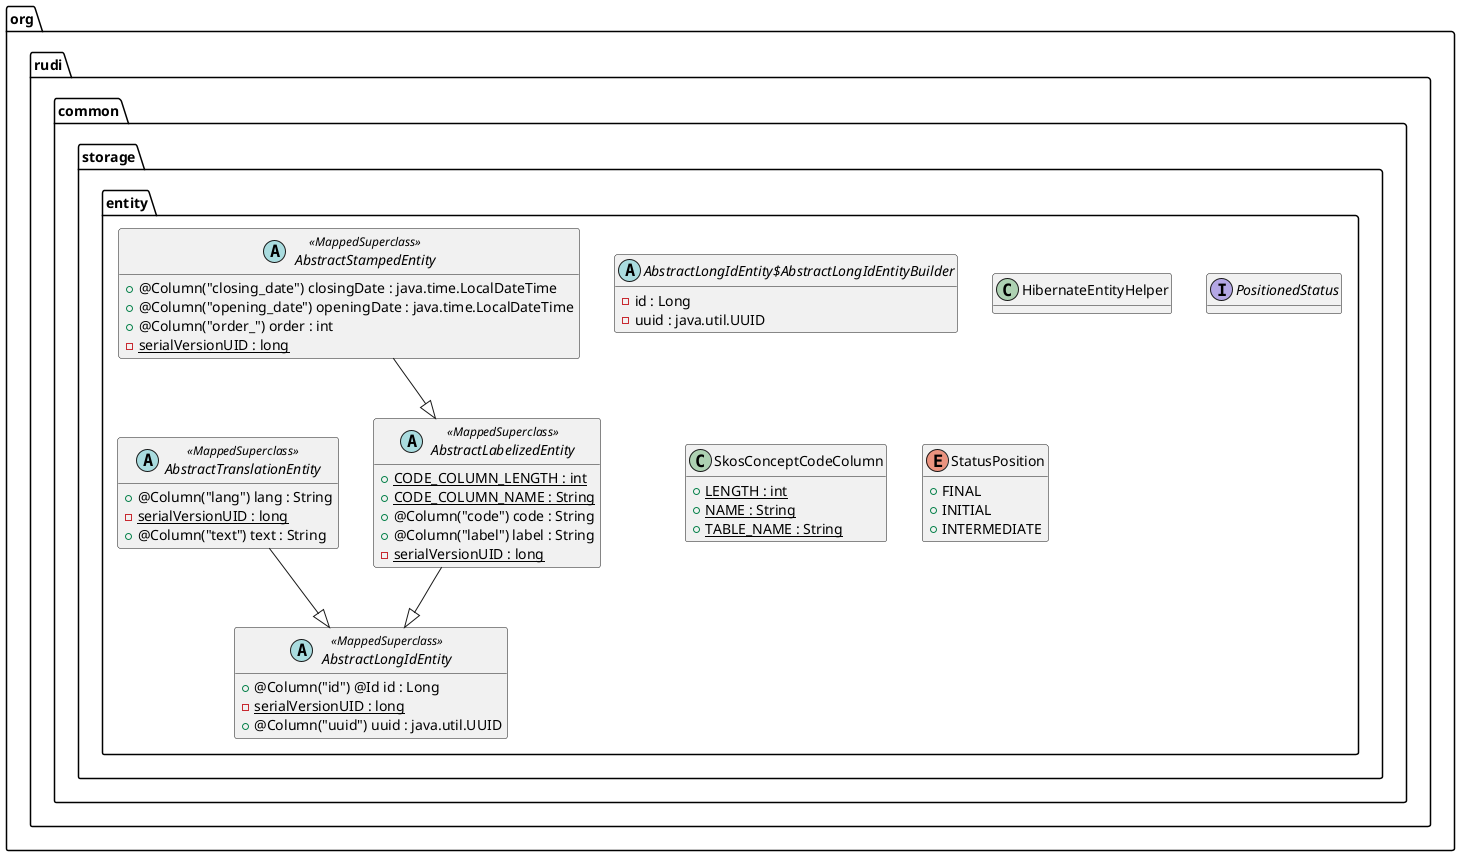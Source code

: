 @startuml

abstract class org.rudi.common.storage.entity.AbstractLabelizedEntity <<MappedSuperclass>>  {
	{field} {static} +CODE_COLUMN_LENGTH : int
	{field} {static} +CODE_COLUMN_NAME : String
	{field} +@Column("code") code : String
	{field} +@Column("label") label : String
	{field} {static} -serialVersionUID : long
	{method} +equals ( paramObject1 : Object ) : boolean
	{method} +hashCode () : int
	{method} +toString () : String
}


abstract class org.rudi.common.storage.entity.AbstractLongIdEntity <<MappedSuperclass>>  {
	{field} +@Column("id") @Id id : Long
	{field} {static} -serialVersionUID : long
	{field} +@Column("uuid") uuid : java.util.UUID
	{method} +equals ( paramObject1 : Object ) : boolean
	{method} +hashCode () : int
	{method} +toString () : String
}


abstract class org.rudi.common.storage.entity.AbstractLongIdEntity$AbstractLongIdEntityBuilder {
	{field} -id : Long
	{field} -uuid : java.util.UUID
	{method}  {abstract} +build () : org.rudi.common.storage.entity.AbstractLongIdEntity
	{method} +id ( paramLong1 : Long ) : org.rudi.common.storage.entity.AbstractLongIdEntity$AbstractLongIdEntityBuilder
	{method}  {abstract} #self () : org.rudi.common.storage.entity.AbstractLongIdEntity$AbstractLongIdEntityBuilder
	{method} +toString () : String
	{method} +uuid ( paramUUID1 : java.util.UUID ) : org.rudi.common.storage.entity.AbstractLongIdEntity$AbstractLongIdEntityBuilder
}


abstract class org.rudi.common.storage.entity.AbstractStampedEntity <<MappedSuperclass>>  {
	{field} +@Column("closing_date") closingDate : java.time.LocalDateTime
	{field} +@Column("opening_date") openingDate : java.time.LocalDateTime
	{field} +@Column("order_") order : int
	{field} {static} -serialVersionUID : long
	{method} +equals ( paramObject1 : Object ) : boolean
	{method} +hashCode () : int
	{method} +toString () : String
}


abstract class org.rudi.common.storage.entity.AbstractTranslationEntity <<MappedSuperclass>>  {
	{field} +@Column("lang") lang : String
	{field} {static} -serialVersionUID : long
	{field} +@Column("text") text : String
	{method} +equals ( paramObject1 : Object ) : boolean
	{method} +hashCode () : int
	{method} +toString () : String
}


class org.rudi.common.storage.entity.HibernateEntityHelper {
	{method}  {static} +setCollection ( paramSupplier1 : java.util.function.Supplier , paramCollection2 : java.util.Collection ) : void
}


interface org.rudi.common.storage.entity.PositionedStatus {
	{method}  {abstract} +isFinal () : boolean
	{method}  {abstract} +isInitial () : boolean
}


class org.rudi.common.storage.entity.SkosConceptCodeColumn {
	{field} {static} +LENGTH : int
	{field} {static} +NAME : String
	{field} {static} +TABLE_NAME : String
}


enum org.rudi.common.storage.entity.StatusPosition {
	{field} +FINAL
	{field} +INITIAL
	{field} +INTERMEDIATE
}




org.rudi.common.storage.entity.AbstractLabelizedEntity --|>  org.rudi.common.storage.entity.AbstractLongIdEntity
org.rudi.common.storage.entity.AbstractStampedEntity --|>  org.rudi.common.storage.entity.AbstractLabelizedEntity
org.rudi.common.storage.entity.AbstractTranslationEntity --|>  org.rudi.common.storage.entity.AbstractLongIdEntity

hide methods

@enduml